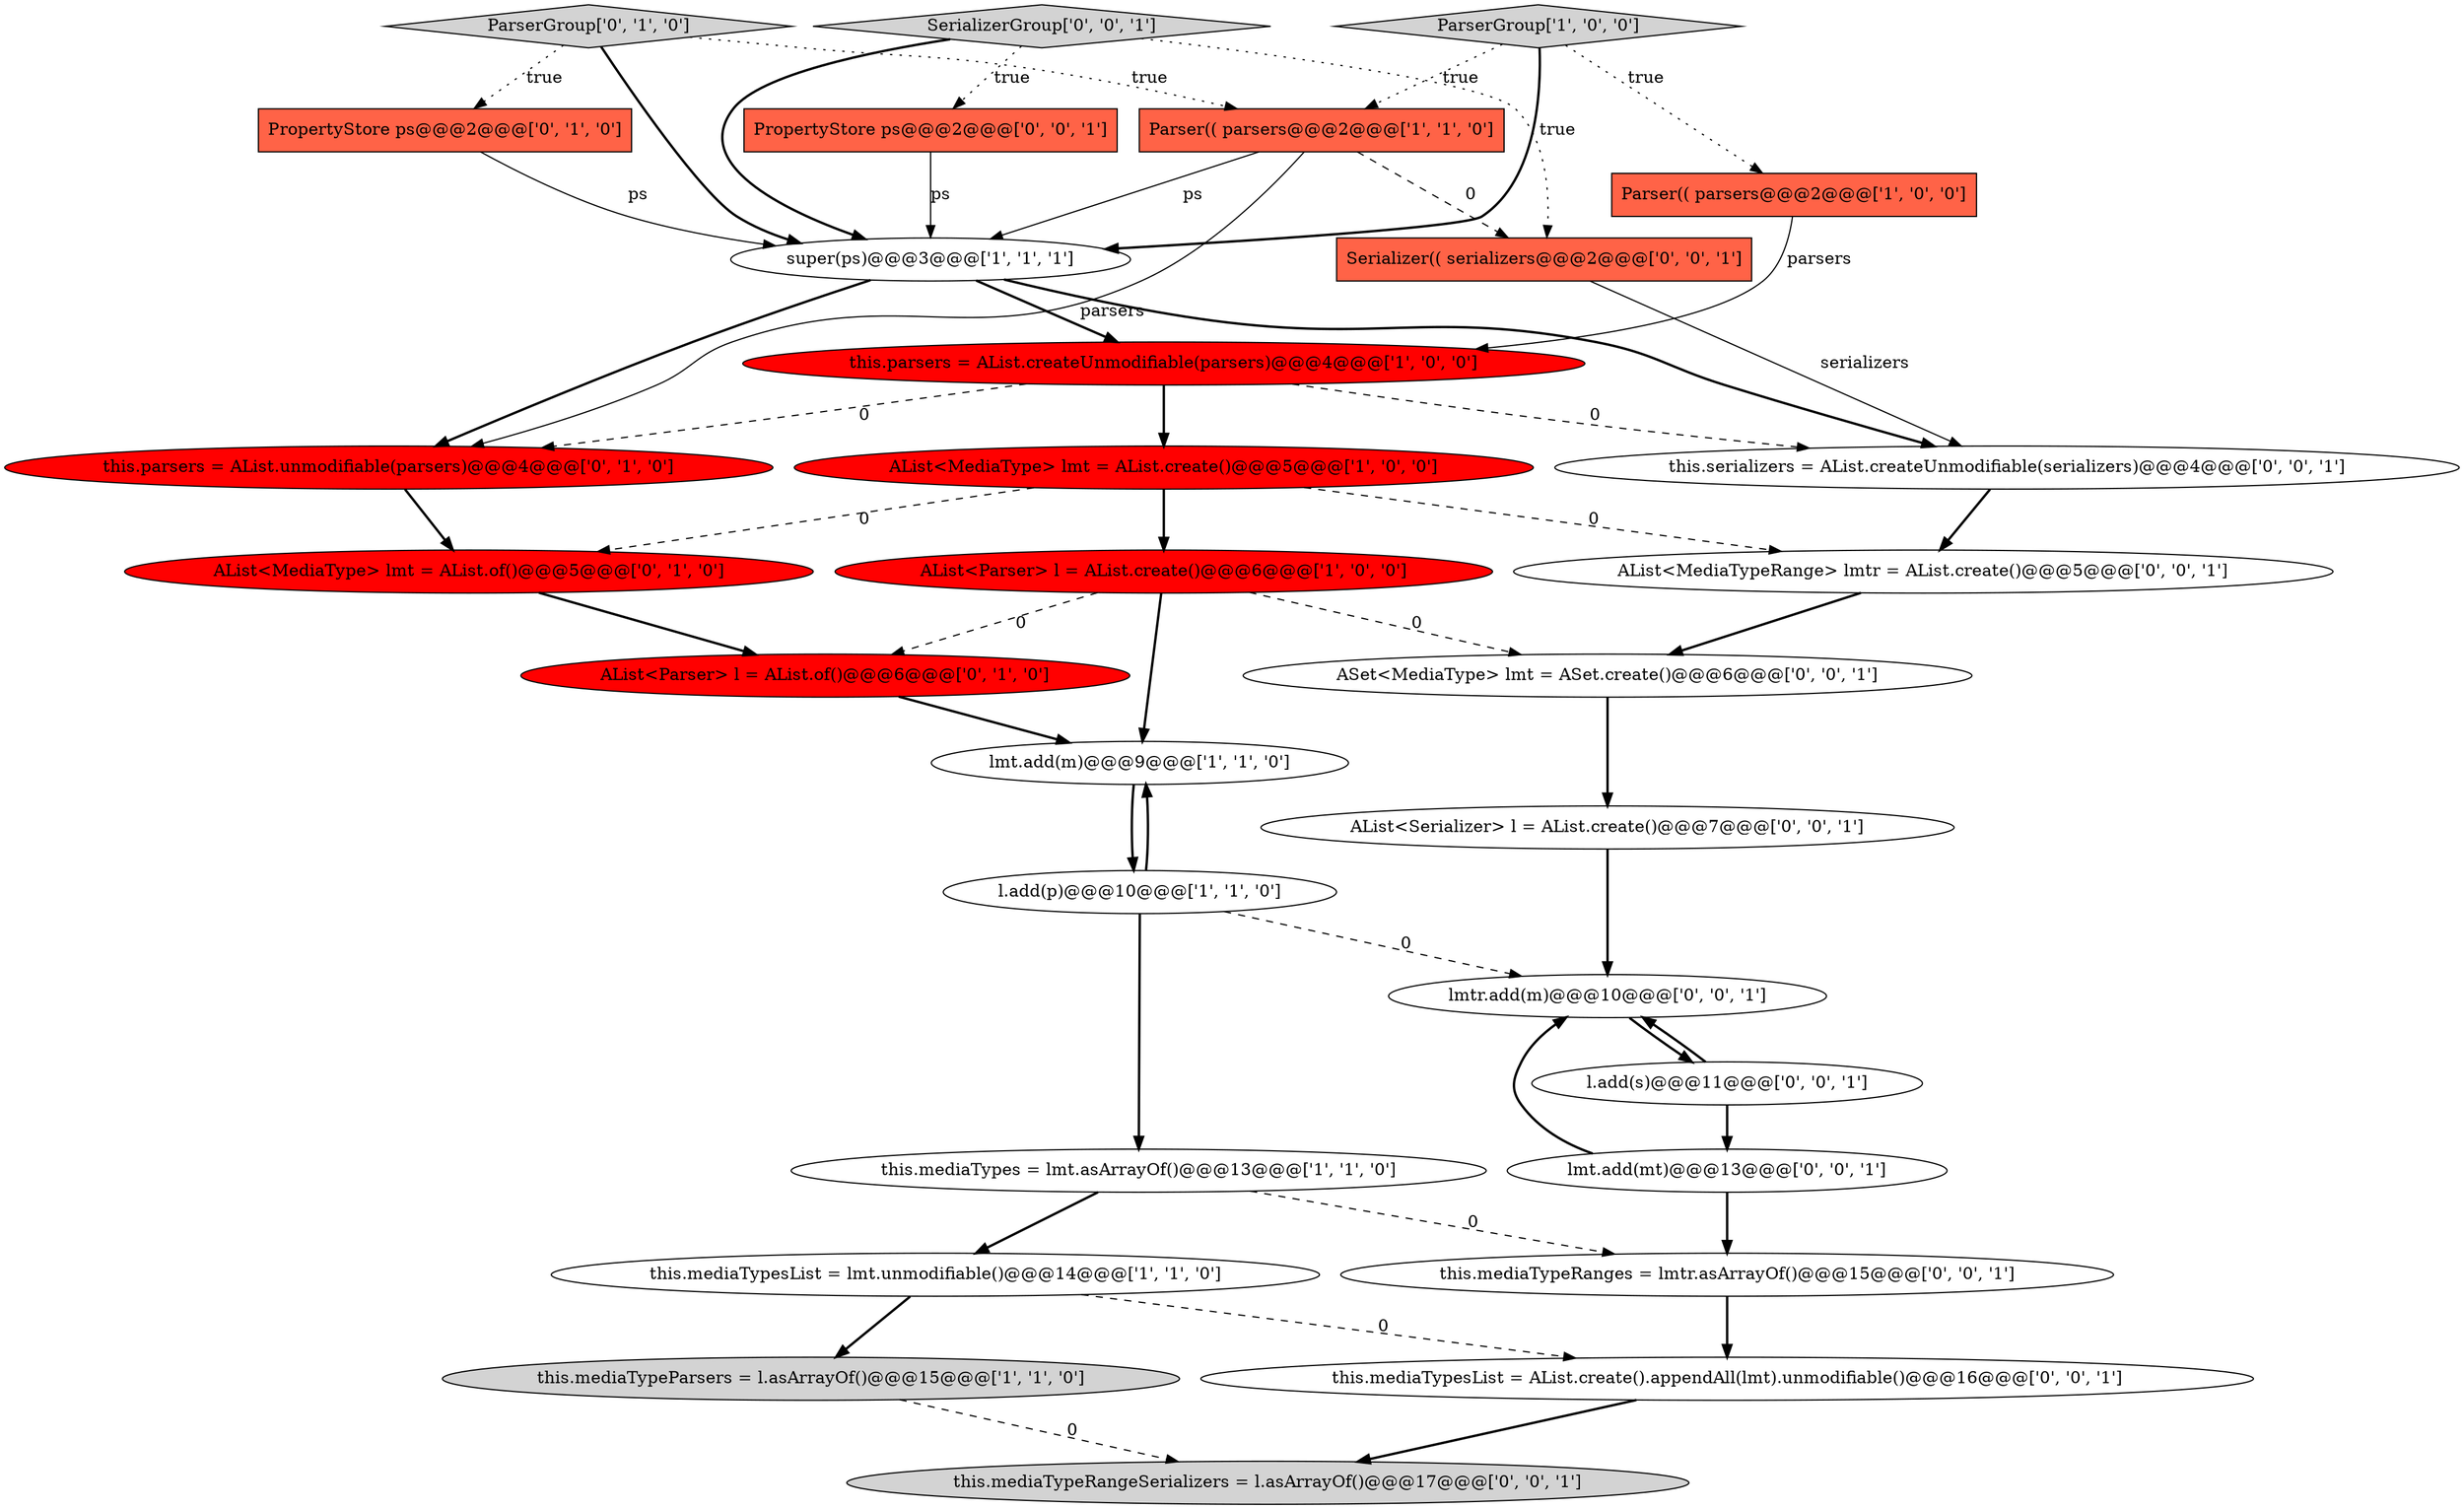 digraph {
16 [style = filled, label = "AList<MediaType> lmt = AList.of()@@@5@@@['0', '1', '0']", fillcolor = red, shape = ellipse image = "AAA1AAABBB2BBB"];
28 [style = filled, label = "SerializerGroup['0', '0', '1']", fillcolor = lightgray, shape = diamond image = "AAA0AAABBB3BBB"];
23 [style = filled, label = "this.mediaTypeRangeSerializers = l.asArrayOf()@@@17@@@['0', '0', '1']", fillcolor = lightgray, shape = ellipse image = "AAA0AAABBB3BBB"];
13 [style = filled, label = "AList<Parser> l = AList.of()@@@6@@@['0', '1', '0']", fillcolor = red, shape = ellipse image = "AAA1AAABBB2BBB"];
9 [style = filled, label = "lmt.add(m)@@@9@@@['1', '1', '0']", fillcolor = white, shape = ellipse image = "AAA0AAABBB1BBB"];
11 [style = filled, label = "l.add(p)@@@10@@@['1', '1', '0']", fillcolor = white, shape = ellipse image = "AAA0AAABBB1BBB"];
14 [style = filled, label = "PropertyStore ps@@@2@@@['0', '1', '0']", fillcolor = tomato, shape = box image = "AAA0AAABBB2BBB"];
5 [style = filled, label = "this.mediaTypeParsers = l.asArrayOf()@@@15@@@['1', '1', '0']", fillcolor = lightgray, shape = ellipse image = "AAA0AAABBB1BBB"];
25 [style = filled, label = "this.mediaTypesList = AList.create().appendAll(lmt).unmodifiable()@@@16@@@['0', '0', '1']", fillcolor = white, shape = ellipse image = "AAA0AAABBB3BBB"];
24 [style = filled, label = "lmt.add(mt)@@@13@@@['0', '0', '1']", fillcolor = white, shape = ellipse image = "AAA0AAABBB3BBB"];
6 [style = filled, label = "super(ps)@@@3@@@['1', '1', '1']", fillcolor = white, shape = ellipse image = "AAA0AAABBB1BBB"];
15 [style = filled, label = "ParserGroup['0', '1', '0']", fillcolor = lightgray, shape = diamond image = "AAA0AAABBB2BBB"];
10 [style = filled, label = "this.parsers = AList.createUnmodifiable(parsers)@@@4@@@['1', '0', '0']", fillcolor = red, shape = ellipse image = "AAA1AAABBB1BBB"];
19 [style = filled, label = "PropertyStore ps@@@2@@@['0', '0', '1']", fillcolor = tomato, shape = box image = "AAA0AAABBB3BBB"];
29 [style = filled, label = "this.serializers = AList.createUnmodifiable(serializers)@@@4@@@['0', '0', '1']", fillcolor = white, shape = ellipse image = "AAA0AAABBB3BBB"];
3 [style = filled, label = "this.mediaTypesList = lmt.unmodifiable()@@@14@@@['1', '1', '0']", fillcolor = white, shape = ellipse image = "AAA0AAABBB1BBB"];
7 [style = filled, label = "AList<Parser> l = AList.create()@@@6@@@['1', '0', '0']", fillcolor = red, shape = ellipse image = "AAA1AAABBB1BBB"];
2 [style = filled, label = "AList<MediaType> lmt = AList.create()@@@5@@@['1', '0', '0']", fillcolor = red, shape = ellipse image = "AAA1AAABBB1BBB"];
1 [style = filled, label = "Parser(( parsers@@@2@@@['1', '1', '0']", fillcolor = tomato, shape = box image = "AAA0AAABBB1BBB"];
8 [style = filled, label = "ParserGroup['1', '0', '0']", fillcolor = lightgray, shape = diamond image = "AAA0AAABBB1BBB"];
0 [style = filled, label = "Parser(( parsers@@@2@@@['1', '0', '0']", fillcolor = tomato, shape = box image = "AAA0AAABBB1BBB"];
20 [style = filled, label = "Serializer(( serializers@@@2@@@['0', '0', '1']", fillcolor = tomato, shape = box image = "AAA0AAABBB3BBB"];
17 [style = filled, label = "lmtr.add(m)@@@10@@@['0', '0', '1']", fillcolor = white, shape = ellipse image = "AAA0AAABBB3BBB"];
26 [style = filled, label = "AList<MediaTypeRange> lmtr = AList.create()@@@5@@@['0', '0', '1']", fillcolor = white, shape = ellipse image = "AAA0AAABBB3BBB"];
18 [style = filled, label = "this.mediaTypeRanges = lmtr.asArrayOf()@@@15@@@['0', '0', '1']", fillcolor = white, shape = ellipse image = "AAA0AAABBB3BBB"];
4 [style = filled, label = "this.mediaTypes = lmt.asArrayOf()@@@13@@@['1', '1', '0']", fillcolor = white, shape = ellipse image = "AAA0AAABBB1BBB"];
21 [style = filled, label = "AList<Serializer> l = AList.create()@@@7@@@['0', '0', '1']", fillcolor = white, shape = ellipse image = "AAA0AAABBB3BBB"];
27 [style = filled, label = "ASet<MediaType> lmt = ASet.create()@@@6@@@['0', '0', '1']", fillcolor = white, shape = ellipse image = "AAA0AAABBB3BBB"];
12 [style = filled, label = "this.parsers = AList.unmodifiable(parsers)@@@4@@@['0', '1', '0']", fillcolor = red, shape = ellipse image = "AAA1AAABBB2BBB"];
22 [style = filled, label = "l.add(s)@@@11@@@['0', '0', '1']", fillcolor = white, shape = ellipse image = "AAA0AAABBB3BBB"];
4->18 [style = dashed, label="0"];
4->3 [style = bold, label=""];
16->13 [style = bold, label=""];
28->6 [style = bold, label=""];
3->25 [style = dashed, label="0"];
9->11 [style = bold, label=""];
20->29 [style = solid, label="serializers"];
25->23 [style = bold, label=""];
28->20 [style = dotted, label="true"];
5->23 [style = dashed, label="0"];
19->6 [style = solid, label="ps"];
11->4 [style = bold, label=""];
1->6 [style = solid, label="ps"];
10->12 [style = dashed, label="0"];
1->12 [style = solid, label="parsers"];
0->10 [style = solid, label="parsers"];
8->6 [style = bold, label=""];
15->6 [style = bold, label=""];
12->16 [style = bold, label=""];
28->19 [style = dotted, label="true"];
11->17 [style = dashed, label="0"];
15->14 [style = dotted, label="true"];
17->22 [style = bold, label=""];
11->9 [style = bold, label=""];
10->29 [style = dashed, label="0"];
24->18 [style = bold, label=""];
6->29 [style = bold, label=""];
14->6 [style = solid, label="ps"];
29->26 [style = bold, label=""];
1->20 [style = dashed, label="0"];
7->27 [style = dashed, label="0"];
7->9 [style = bold, label=""];
8->1 [style = dotted, label="true"];
26->27 [style = bold, label=""];
3->5 [style = bold, label=""];
15->1 [style = dotted, label="true"];
2->16 [style = dashed, label="0"];
6->10 [style = bold, label=""];
24->17 [style = bold, label=""];
7->13 [style = dashed, label="0"];
18->25 [style = bold, label=""];
22->17 [style = bold, label=""];
10->2 [style = bold, label=""];
8->0 [style = dotted, label="true"];
13->9 [style = bold, label=""];
2->7 [style = bold, label=""];
22->24 [style = bold, label=""];
2->26 [style = dashed, label="0"];
27->21 [style = bold, label=""];
21->17 [style = bold, label=""];
6->12 [style = bold, label=""];
}
